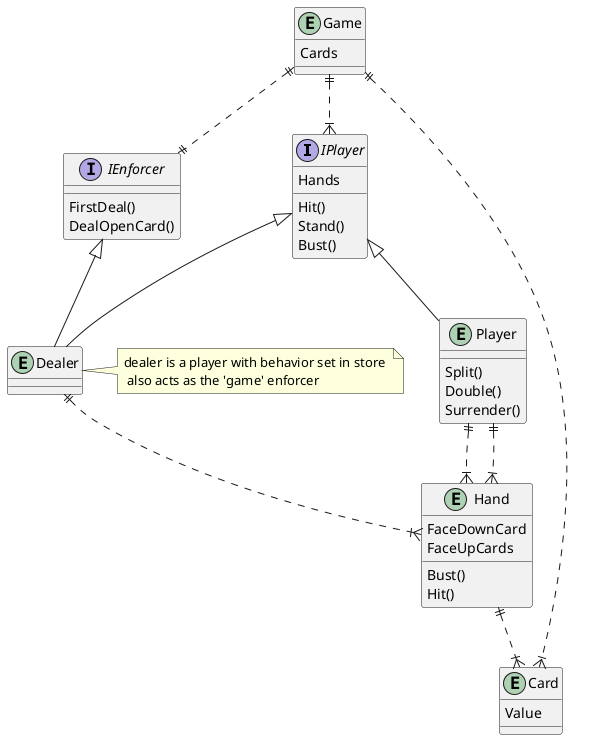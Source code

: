 @startuml BlackJack

interface IPlayer
{
Hands
Hit()
Stand()
Bust()
}

interface IEnforcer
{
    FirstDeal()
    DealOpenCard()

}

entity Game{
    Cards
}

entity Dealer extends IPlayer,IEnforcer{

}
note right of Dealer: dealer is a player with behavior set in store \n also acts as the 'game' enforcer

entity Player extends IPlayer{
    Split()
    Double()
    Surrender() 

}
entity Hand{
    FaceDownCard
    FaceUpCards
    Bust()
    Hit()
}
entity Card{
    Value
}
Game ||..|{ IPlayer
Game ||..|| IEnforcer

Dealer ||..|{ Hand
Player ||..|{ Hand
Player ||..|{ Hand

Hand ||..|{ Card
Game ||..|{ Card
@enduml